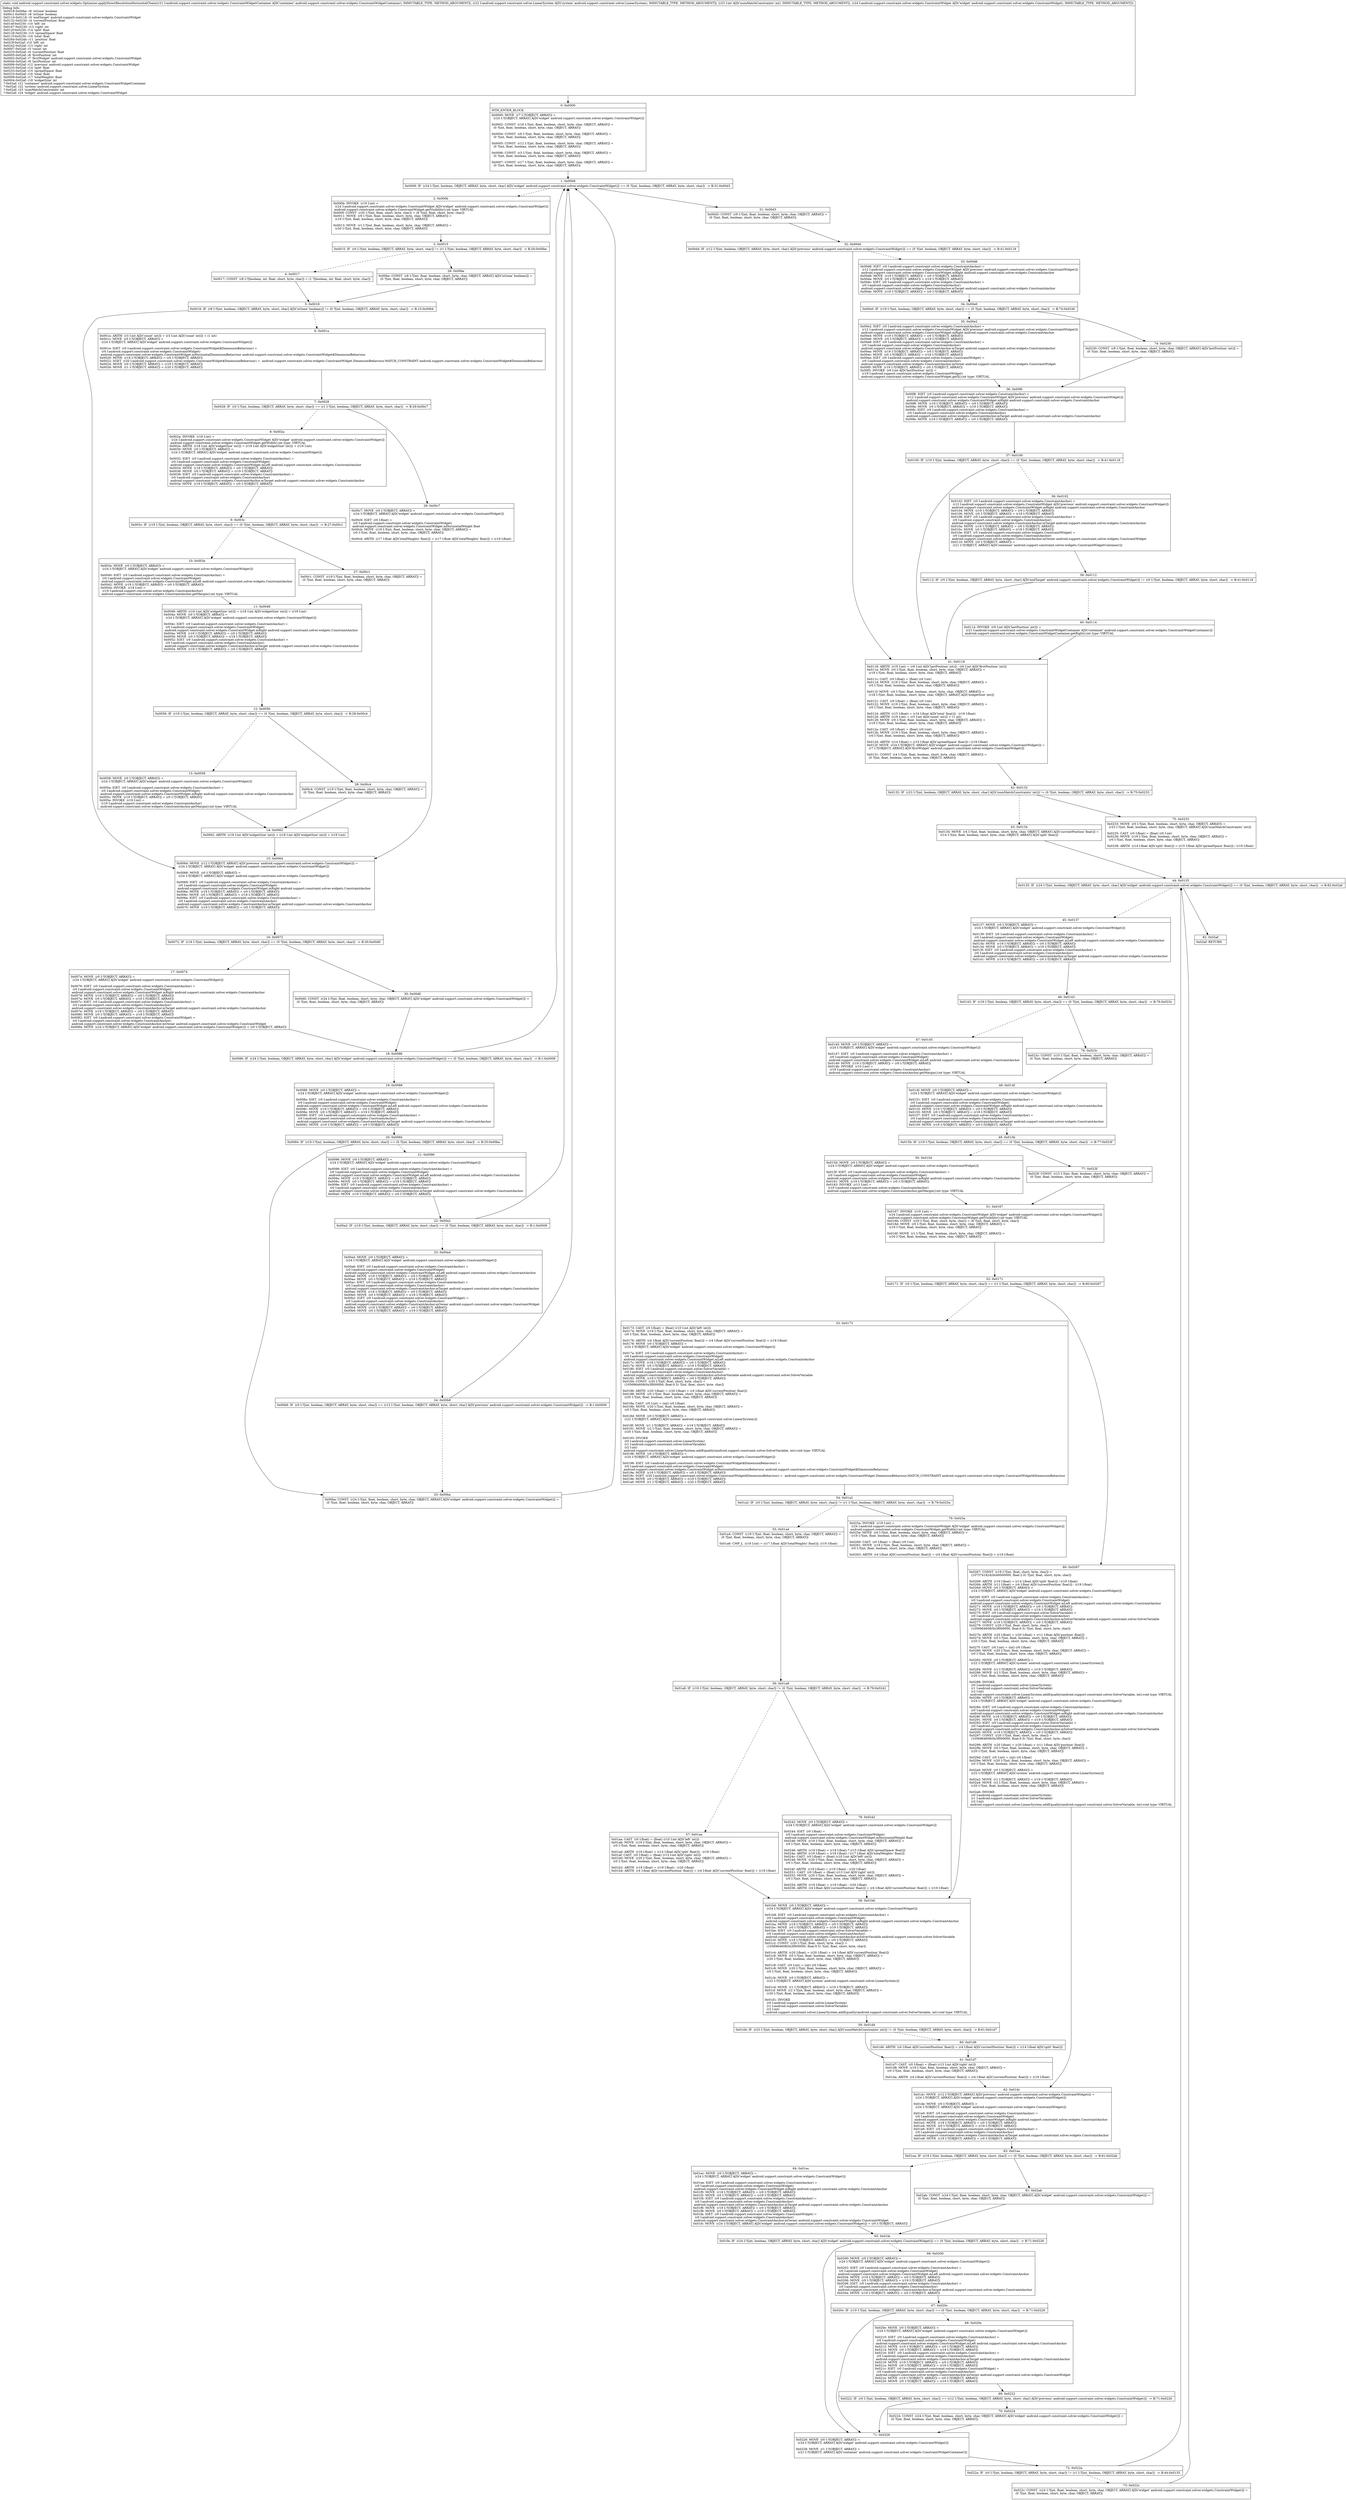 digraph "CFG forandroid.support.constraint.solver.widgets.Optimizer.applyDirectResolutionHorizontalChain(Landroid\/support\/constraint\/solver\/widgets\/ConstraintWidgetContainer;Landroid\/support\/constraint\/solver\/LinearSystem;ILandroid\/support\/constraint\/solver\/widgets\/ConstraintWidget;)V" {
Node_0 [shape=record,label="{0\:\ 0x0000|MTH_ENTER_BLOCK\l|0x0000: MOVE  (r7 I:?[OBJECT, ARRAY]) = \l  (r24 I:?[OBJECT, ARRAY] A[D('widget' android.support.constraint.solver.widgets.ConstraintWidget)])\l \l0x0002: CONST  (r18 I:?[int, float, boolean, short, byte, char, OBJECT, ARRAY]) = \l  (0 ?[int, float, boolean, short, byte, char, OBJECT, ARRAY])\l \l0x0004: CONST  (r6 I:?[int, float, boolean, short, byte, char, OBJECT, ARRAY]) = \l  (0 ?[int, float, boolean, short, byte, char, OBJECT, ARRAY])\l \l0x0005: CONST  (r12 I:?[int, float, boolean, short, byte, char, OBJECT, ARRAY]) = \l  (0 ?[int, float, boolean, short, byte, char, OBJECT, ARRAY])\l \l0x0006: CONST  (r3 I:?[int, float, boolean, short, byte, char, OBJECT, ARRAY]) = \l  (0 ?[int, float, boolean, short, byte, char, OBJECT, ARRAY])\l \l0x0007: CONST  (r17 I:?[int, float, boolean, short, byte, char, OBJECT, ARRAY]) = \l  (0 ?[int, float, boolean, short, byte, char, OBJECT, ARRAY])\l \l}"];
Node_1 [shape=record,label="{1\:\ 0x0009|0x0009: IF  (r24 I:?[int, boolean, OBJECT, ARRAY, byte, short, char] A[D('widget' android.support.constraint.solver.widgets.ConstraintWidget)]) == (0 ?[int, boolean, OBJECT, ARRAY, byte, short, char])  \-\> B:31:0x00d3 \l}"];
Node_2 [shape=record,label="{2\:\ 0x000b|0x000b: INVOKE  (r19 I:int) = \l  (r24 I:android.support.constraint.solver.widgets.ConstraintWidget A[D('widget' android.support.constraint.solver.widgets.ConstraintWidget)])\l android.support.constraint.solver.widgets.ConstraintWidget.getVisibility():int type: VIRTUAL \l0x000f: CONST  (r20 I:?[int, float, short, byte, char]) = (8 ?[int, float, short, byte, char]) \l0x0011: MOVE  (r0 I:?[int, float, boolean, short, byte, char, OBJECT, ARRAY]) = \l  (r19 I:?[int, float, boolean, short, byte, char, OBJECT, ARRAY])\l \l0x0013: MOVE  (r1 I:?[int, float, boolean, short, byte, char, OBJECT, ARRAY]) = \l  (r20 I:?[int, float, boolean, short, byte, char, OBJECT, ARRAY])\l \l}"];
Node_3 [shape=record,label="{3\:\ 0x0015|0x0015: IF  (r0 I:?[int, boolean, OBJECT, ARRAY, byte, short, char]) != (r1 I:?[int, boolean, OBJECT, ARRAY, byte, short, char])  \-\> B:26:0x00be \l}"];
Node_4 [shape=record,label="{4\:\ 0x0017|0x0017: CONST  (r8 I:?[boolean, int, float, short, byte, char]) = (1 ?[boolean, int, float, short, byte, char]) \l}"];
Node_5 [shape=record,label="{5\:\ 0x0018|0x0018: IF  (r8 I:?[int, boolean, OBJECT, ARRAY, byte, short, char] A[D('isGone' boolean)]) != (0 ?[int, boolean, OBJECT, ARRAY, byte, short, char])  \-\> B:15:0x0064 \l}"];
Node_6 [shape=record,label="{6\:\ 0x001a|0x001a: ARITH  (r3 I:int A[D('count' int)]) = (r3 I:int A[D('count' int)]) + (1 int) \l0x001c: MOVE  (r0 I:?[OBJECT, ARRAY]) = \l  (r24 I:?[OBJECT, ARRAY] A[D('widget' android.support.constraint.solver.widgets.ConstraintWidget)])\l \l0x001e: IGET  (r0 I:android.support.constraint.solver.widgets.ConstraintWidget$DimensionBehaviour) = \l  (r0 I:android.support.constraint.solver.widgets.ConstraintWidget)\l android.support.constraint.solver.widgets.ConstraintWidget.mHorizontalDimensionBehaviour android.support.constraint.solver.widgets.ConstraintWidget$DimensionBehaviour \l0x0020: MOVE  (r19 I:?[OBJECT, ARRAY]) = (r0 I:?[OBJECT, ARRAY]) \l0x0022: SGET  (r20 I:android.support.constraint.solver.widgets.ConstraintWidget$DimensionBehaviour) =  android.support.constraint.solver.widgets.ConstraintWidget.DimensionBehaviour.MATCH_CONSTRAINT android.support.constraint.solver.widgets.ConstraintWidget$DimensionBehaviour \l0x0024: MOVE  (r0 I:?[OBJECT, ARRAY]) = (r19 I:?[OBJECT, ARRAY]) \l0x0026: MOVE  (r1 I:?[OBJECT, ARRAY]) = (r20 I:?[OBJECT, ARRAY]) \l}"];
Node_7 [shape=record,label="{7\:\ 0x0028|0x0028: IF  (r0 I:?[int, boolean, OBJECT, ARRAY, byte, short, char]) == (r1 I:?[int, boolean, OBJECT, ARRAY, byte, short, char])  \-\> B:29:0x00c7 \l}"];
Node_8 [shape=record,label="{8\:\ 0x002a|0x002a: INVOKE  (r19 I:int) = \l  (r24 I:android.support.constraint.solver.widgets.ConstraintWidget A[D('widget' android.support.constraint.solver.widgets.ConstraintWidget)])\l android.support.constraint.solver.widgets.ConstraintWidget.getWidth():int type: VIRTUAL \l0x002e: ARITH  (r18 I:int A[D('widgetSize' int)]) = (r18 I:int A[D('widgetSize' int)]) + (r19 I:int) \l0x0030: MOVE  (r0 I:?[OBJECT, ARRAY]) = \l  (r24 I:?[OBJECT, ARRAY] A[D('widget' android.support.constraint.solver.widgets.ConstraintWidget)])\l \l0x0032: IGET  (r0 I:android.support.constraint.solver.widgets.ConstraintAnchor) = \l  (r0 I:android.support.constraint.solver.widgets.ConstraintWidget)\l android.support.constraint.solver.widgets.ConstraintWidget.mLeft android.support.constraint.solver.widgets.ConstraintAnchor \l0x0034: MOVE  (r19 I:?[OBJECT, ARRAY]) = (r0 I:?[OBJECT, ARRAY]) \l0x0036: MOVE  (r0 I:?[OBJECT, ARRAY]) = (r19 I:?[OBJECT, ARRAY]) \l0x0038: IGET  (r0 I:android.support.constraint.solver.widgets.ConstraintAnchor) = \l  (r0 I:android.support.constraint.solver.widgets.ConstraintAnchor)\l android.support.constraint.solver.widgets.ConstraintAnchor.mTarget android.support.constraint.solver.widgets.ConstraintAnchor \l0x003a: MOVE  (r19 I:?[OBJECT, ARRAY]) = (r0 I:?[OBJECT, ARRAY]) \l}"];
Node_9 [shape=record,label="{9\:\ 0x003c|0x003c: IF  (r19 I:?[int, boolean, OBJECT, ARRAY, byte, short, char]) == (0 ?[int, boolean, OBJECT, ARRAY, byte, short, char])  \-\> B:27:0x00c1 \l}"];
Node_10 [shape=record,label="{10\:\ 0x003e|0x003e: MOVE  (r0 I:?[OBJECT, ARRAY]) = \l  (r24 I:?[OBJECT, ARRAY] A[D('widget' android.support.constraint.solver.widgets.ConstraintWidget)])\l \l0x0040: IGET  (r0 I:android.support.constraint.solver.widgets.ConstraintAnchor) = \l  (r0 I:android.support.constraint.solver.widgets.ConstraintWidget)\l android.support.constraint.solver.widgets.ConstraintWidget.mLeft android.support.constraint.solver.widgets.ConstraintAnchor \l0x0042: MOVE  (r19 I:?[OBJECT, ARRAY]) = (r0 I:?[OBJECT, ARRAY]) \l0x0044: INVOKE  (r19 I:int) = \l  (r19 I:android.support.constraint.solver.widgets.ConstraintAnchor)\l android.support.constraint.solver.widgets.ConstraintAnchor.getMargin():int type: VIRTUAL \l}"];
Node_11 [shape=record,label="{11\:\ 0x0048|0x0048: ARITH  (r18 I:int A[D('widgetSize' int)]) = (r18 I:int A[D('widgetSize' int)]) + (r19 I:int) \l0x004a: MOVE  (r0 I:?[OBJECT, ARRAY]) = \l  (r24 I:?[OBJECT, ARRAY] A[D('widget' android.support.constraint.solver.widgets.ConstraintWidget)])\l \l0x004c: IGET  (r0 I:android.support.constraint.solver.widgets.ConstraintAnchor) = \l  (r0 I:android.support.constraint.solver.widgets.ConstraintWidget)\l android.support.constraint.solver.widgets.ConstraintWidget.mRight android.support.constraint.solver.widgets.ConstraintAnchor \l0x004e: MOVE  (r19 I:?[OBJECT, ARRAY]) = (r0 I:?[OBJECT, ARRAY]) \l0x0050: MOVE  (r0 I:?[OBJECT, ARRAY]) = (r19 I:?[OBJECT, ARRAY]) \l0x0052: IGET  (r0 I:android.support.constraint.solver.widgets.ConstraintAnchor) = \l  (r0 I:android.support.constraint.solver.widgets.ConstraintAnchor)\l android.support.constraint.solver.widgets.ConstraintAnchor.mTarget android.support.constraint.solver.widgets.ConstraintAnchor \l0x0054: MOVE  (r19 I:?[OBJECT, ARRAY]) = (r0 I:?[OBJECT, ARRAY]) \l}"];
Node_12 [shape=record,label="{12\:\ 0x0056|0x0056: IF  (r19 I:?[int, boolean, OBJECT, ARRAY, byte, short, char]) == (0 ?[int, boolean, OBJECT, ARRAY, byte, short, char])  \-\> B:28:0x00c4 \l}"];
Node_13 [shape=record,label="{13\:\ 0x0058|0x0058: MOVE  (r0 I:?[OBJECT, ARRAY]) = \l  (r24 I:?[OBJECT, ARRAY] A[D('widget' android.support.constraint.solver.widgets.ConstraintWidget)])\l \l0x005a: IGET  (r0 I:android.support.constraint.solver.widgets.ConstraintAnchor) = \l  (r0 I:android.support.constraint.solver.widgets.ConstraintWidget)\l android.support.constraint.solver.widgets.ConstraintWidget.mRight android.support.constraint.solver.widgets.ConstraintAnchor \l0x005c: MOVE  (r19 I:?[OBJECT, ARRAY]) = (r0 I:?[OBJECT, ARRAY]) \l0x005e: INVOKE  (r19 I:int) = \l  (r19 I:android.support.constraint.solver.widgets.ConstraintAnchor)\l android.support.constraint.solver.widgets.ConstraintAnchor.getMargin():int type: VIRTUAL \l}"];
Node_14 [shape=record,label="{14\:\ 0x0062|0x0062: ARITH  (r18 I:int A[D('widgetSize' int)]) = (r18 I:int A[D('widgetSize' int)]) + (r19 I:int) \l}"];
Node_15 [shape=record,label="{15\:\ 0x0064|0x0064: MOVE  (r12 I:?[OBJECT, ARRAY] A[D('previous' android.support.constraint.solver.widgets.ConstraintWidget)]) = \l  (r24 I:?[OBJECT, ARRAY] A[D('widget' android.support.constraint.solver.widgets.ConstraintWidget)])\l \l0x0066: MOVE  (r0 I:?[OBJECT, ARRAY]) = \l  (r24 I:?[OBJECT, ARRAY] A[D('widget' android.support.constraint.solver.widgets.ConstraintWidget)])\l \l0x0068: IGET  (r0 I:android.support.constraint.solver.widgets.ConstraintAnchor) = \l  (r0 I:android.support.constraint.solver.widgets.ConstraintWidget)\l android.support.constraint.solver.widgets.ConstraintWidget.mRight android.support.constraint.solver.widgets.ConstraintAnchor \l0x006a: MOVE  (r19 I:?[OBJECT, ARRAY]) = (r0 I:?[OBJECT, ARRAY]) \l0x006c: MOVE  (r0 I:?[OBJECT, ARRAY]) = (r19 I:?[OBJECT, ARRAY]) \l0x006e: IGET  (r0 I:android.support.constraint.solver.widgets.ConstraintAnchor) = \l  (r0 I:android.support.constraint.solver.widgets.ConstraintAnchor)\l android.support.constraint.solver.widgets.ConstraintAnchor.mTarget android.support.constraint.solver.widgets.ConstraintAnchor \l0x0070: MOVE  (r19 I:?[OBJECT, ARRAY]) = (r0 I:?[OBJECT, ARRAY]) \l}"];
Node_16 [shape=record,label="{16\:\ 0x0072|0x0072: IF  (r19 I:?[int, boolean, OBJECT, ARRAY, byte, short, char]) == (0 ?[int, boolean, OBJECT, ARRAY, byte, short, char])  \-\> B:30:0x00d0 \l}"];
Node_17 [shape=record,label="{17\:\ 0x0074|0x0074: MOVE  (r0 I:?[OBJECT, ARRAY]) = \l  (r24 I:?[OBJECT, ARRAY] A[D('widget' android.support.constraint.solver.widgets.ConstraintWidget)])\l \l0x0076: IGET  (r0 I:android.support.constraint.solver.widgets.ConstraintAnchor) = \l  (r0 I:android.support.constraint.solver.widgets.ConstraintWidget)\l android.support.constraint.solver.widgets.ConstraintWidget.mRight android.support.constraint.solver.widgets.ConstraintAnchor \l0x0078: MOVE  (r19 I:?[OBJECT, ARRAY]) = (r0 I:?[OBJECT, ARRAY]) \l0x007a: MOVE  (r0 I:?[OBJECT, ARRAY]) = (r19 I:?[OBJECT, ARRAY]) \l0x007c: IGET  (r0 I:android.support.constraint.solver.widgets.ConstraintAnchor) = \l  (r0 I:android.support.constraint.solver.widgets.ConstraintAnchor)\l android.support.constraint.solver.widgets.ConstraintAnchor.mTarget android.support.constraint.solver.widgets.ConstraintAnchor \l0x007e: MOVE  (r19 I:?[OBJECT, ARRAY]) = (r0 I:?[OBJECT, ARRAY]) \l0x0080: MOVE  (r0 I:?[OBJECT, ARRAY]) = (r19 I:?[OBJECT, ARRAY]) \l0x0082: IGET  (r0 I:android.support.constraint.solver.widgets.ConstraintWidget) = \l  (r0 I:android.support.constraint.solver.widgets.ConstraintAnchor)\l android.support.constraint.solver.widgets.ConstraintAnchor.mOwner android.support.constraint.solver.widgets.ConstraintWidget \l0x0084: MOVE  (r24 I:?[OBJECT, ARRAY] A[D('widget' android.support.constraint.solver.widgets.ConstraintWidget)]) = (r0 I:?[OBJECT, ARRAY]) \l}"];
Node_18 [shape=record,label="{18\:\ 0x0086|0x0086: IF  (r24 I:?[int, boolean, OBJECT, ARRAY, byte, short, char] A[D('widget' android.support.constraint.solver.widgets.ConstraintWidget)]) == (0 ?[int, boolean, OBJECT, ARRAY, byte, short, char])  \-\> B:1:0x0009 \l}"];
Node_19 [shape=record,label="{19\:\ 0x0088|0x0088: MOVE  (r0 I:?[OBJECT, ARRAY]) = \l  (r24 I:?[OBJECT, ARRAY] A[D('widget' android.support.constraint.solver.widgets.ConstraintWidget)])\l \l0x008a: IGET  (r0 I:android.support.constraint.solver.widgets.ConstraintAnchor) = \l  (r0 I:android.support.constraint.solver.widgets.ConstraintWidget)\l android.support.constraint.solver.widgets.ConstraintWidget.mLeft android.support.constraint.solver.widgets.ConstraintAnchor \l0x008c: MOVE  (r19 I:?[OBJECT, ARRAY]) = (r0 I:?[OBJECT, ARRAY]) \l0x008e: MOVE  (r0 I:?[OBJECT, ARRAY]) = (r19 I:?[OBJECT, ARRAY]) \l0x0090: IGET  (r0 I:android.support.constraint.solver.widgets.ConstraintAnchor) = \l  (r0 I:android.support.constraint.solver.widgets.ConstraintAnchor)\l android.support.constraint.solver.widgets.ConstraintAnchor.mTarget android.support.constraint.solver.widgets.ConstraintAnchor \l0x0092: MOVE  (r19 I:?[OBJECT, ARRAY]) = (r0 I:?[OBJECT, ARRAY]) \l}"];
Node_20 [shape=record,label="{20\:\ 0x0094|0x0094: IF  (r19 I:?[int, boolean, OBJECT, ARRAY, byte, short, char]) == (0 ?[int, boolean, OBJECT, ARRAY, byte, short, char])  \-\> B:25:0x00ba \l}"];
Node_21 [shape=record,label="{21\:\ 0x0096|0x0096: MOVE  (r0 I:?[OBJECT, ARRAY]) = \l  (r24 I:?[OBJECT, ARRAY] A[D('widget' android.support.constraint.solver.widgets.ConstraintWidget)])\l \l0x0098: IGET  (r0 I:android.support.constraint.solver.widgets.ConstraintAnchor) = \l  (r0 I:android.support.constraint.solver.widgets.ConstraintWidget)\l android.support.constraint.solver.widgets.ConstraintWidget.mLeft android.support.constraint.solver.widgets.ConstraintAnchor \l0x009a: MOVE  (r19 I:?[OBJECT, ARRAY]) = (r0 I:?[OBJECT, ARRAY]) \l0x009c: MOVE  (r0 I:?[OBJECT, ARRAY]) = (r19 I:?[OBJECT, ARRAY]) \l0x009e: IGET  (r0 I:android.support.constraint.solver.widgets.ConstraintAnchor) = \l  (r0 I:android.support.constraint.solver.widgets.ConstraintAnchor)\l android.support.constraint.solver.widgets.ConstraintAnchor.mTarget android.support.constraint.solver.widgets.ConstraintAnchor \l0x00a0: MOVE  (r19 I:?[OBJECT, ARRAY]) = (r0 I:?[OBJECT, ARRAY]) \l}"];
Node_22 [shape=record,label="{22\:\ 0x00a2|0x00a2: IF  (r19 I:?[int, boolean, OBJECT, ARRAY, byte, short, char]) == (0 ?[int, boolean, OBJECT, ARRAY, byte, short, char])  \-\> B:1:0x0009 \l}"];
Node_23 [shape=record,label="{23\:\ 0x00a4|0x00a4: MOVE  (r0 I:?[OBJECT, ARRAY]) = \l  (r24 I:?[OBJECT, ARRAY] A[D('widget' android.support.constraint.solver.widgets.ConstraintWidget)])\l \l0x00a6: IGET  (r0 I:android.support.constraint.solver.widgets.ConstraintAnchor) = \l  (r0 I:android.support.constraint.solver.widgets.ConstraintWidget)\l android.support.constraint.solver.widgets.ConstraintWidget.mLeft android.support.constraint.solver.widgets.ConstraintAnchor \l0x00a8: MOVE  (r19 I:?[OBJECT, ARRAY]) = (r0 I:?[OBJECT, ARRAY]) \l0x00aa: MOVE  (r0 I:?[OBJECT, ARRAY]) = (r19 I:?[OBJECT, ARRAY]) \l0x00ac: IGET  (r0 I:android.support.constraint.solver.widgets.ConstraintAnchor) = \l  (r0 I:android.support.constraint.solver.widgets.ConstraintAnchor)\l android.support.constraint.solver.widgets.ConstraintAnchor.mTarget android.support.constraint.solver.widgets.ConstraintAnchor \l0x00ae: MOVE  (r19 I:?[OBJECT, ARRAY]) = (r0 I:?[OBJECT, ARRAY]) \l0x00b0: MOVE  (r0 I:?[OBJECT, ARRAY]) = (r19 I:?[OBJECT, ARRAY]) \l0x00b2: IGET  (r0 I:android.support.constraint.solver.widgets.ConstraintWidget) = \l  (r0 I:android.support.constraint.solver.widgets.ConstraintAnchor)\l android.support.constraint.solver.widgets.ConstraintAnchor.mOwner android.support.constraint.solver.widgets.ConstraintWidget \l0x00b4: MOVE  (r19 I:?[OBJECT, ARRAY]) = (r0 I:?[OBJECT, ARRAY]) \l0x00b6: MOVE  (r0 I:?[OBJECT, ARRAY]) = (r19 I:?[OBJECT, ARRAY]) \l}"];
Node_24 [shape=record,label="{24\:\ 0x00b8|0x00b8: IF  (r0 I:?[int, boolean, OBJECT, ARRAY, byte, short, char]) == (r12 I:?[int, boolean, OBJECT, ARRAY, byte, short, char] A[D('previous' android.support.constraint.solver.widgets.ConstraintWidget)])  \-\> B:1:0x0009 \l}"];
Node_25 [shape=record,label="{25\:\ 0x00ba|0x00ba: CONST  (r24 I:?[int, float, boolean, short, byte, char, OBJECT, ARRAY] A[D('widget' android.support.constraint.solver.widgets.ConstraintWidget)]) = \l  (0 ?[int, float, boolean, short, byte, char, OBJECT, ARRAY])\l \l}"];
Node_26 [shape=record,label="{26\:\ 0x00be|0x00be: CONST  (r8 I:?[int, float, boolean, short, byte, char, OBJECT, ARRAY] A[D('isGone' boolean)]) = \l  (0 ?[int, float, boolean, short, byte, char, OBJECT, ARRAY])\l \l}"];
Node_27 [shape=record,label="{27\:\ 0x00c1|0x00c1: CONST  (r19 I:?[int, float, boolean, short, byte, char, OBJECT, ARRAY]) = \l  (0 ?[int, float, boolean, short, byte, char, OBJECT, ARRAY])\l \l}"];
Node_28 [shape=record,label="{28\:\ 0x00c4|0x00c4: CONST  (r19 I:?[int, float, boolean, short, byte, char, OBJECT, ARRAY]) = \l  (0 ?[int, float, boolean, short, byte, char, OBJECT, ARRAY])\l \l}"];
Node_29 [shape=record,label="{29\:\ 0x00c7|0x00c7: MOVE  (r0 I:?[OBJECT, ARRAY]) = \l  (r24 I:?[OBJECT, ARRAY] A[D('widget' android.support.constraint.solver.widgets.ConstraintWidget)])\l \l0x00c9: IGET  (r0 I:float) = \l  (r0 I:android.support.constraint.solver.widgets.ConstraintWidget)\l android.support.constraint.solver.widgets.ConstraintWidget.mHorizontalWeight float \l0x00cb: MOVE  (r19 I:?[int, float, boolean, short, byte, char, OBJECT, ARRAY]) = \l  (r0 I:?[int, float, boolean, short, byte, char, OBJECT, ARRAY])\l \l0x00cd: ARITH  (r17 I:float A[D('totalWeights' float)]) = (r17 I:float A[D('totalWeights' float)]) + (r19 I:float) \l}"];
Node_30 [shape=record,label="{30\:\ 0x00d0|0x00d0: CONST  (r24 I:?[int, float, boolean, short, byte, char, OBJECT, ARRAY] A[D('widget' android.support.constraint.solver.widgets.ConstraintWidget)]) = \l  (0 ?[int, float, boolean, short, byte, char, OBJECT, ARRAY])\l \l}"];
Node_31 [shape=record,label="{31\:\ 0x00d3|0x00d3: CONST  (r9 I:?[int, float, boolean, short, byte, char, OBJECT, ARRAY]) = \l  (0 ?[int, float, boolean, short, byte, char, OBJECT, ARRAY])\l \l}"];
Node_32 [shape=record,label="{32\:\ 0x00d4|0x00d4: IF  (r12 I:?[int, boolean, OBJECT, ARRAY, byte, short, char] A[D('previous' android.support.constraint.solver.widgets.ConstraintWidget)]) == (0 ?[int, boolean, OBJECT, ARRAY, byte, short, char])  \-\> B:41:0x0118 \l}"];
Node_33 [shape=record,label="{33\:\ 0x00d6|0x00d6: IGET  (r0 I:android.support.constraint.solver.widgets.ConstraintAnchor) = \l  (r12 I:android.support.constraint.solver.widgets.ConstraintWidget A[D('previous' android.support.constraint.solver.widgets.ConstraintWidget)])\l android.support.constraint.solver.widgets.ConstraintWidget.mRight android.support.constraint.solver.widgets.ConstraintAnchor \l0x00d8: MOVE  (r19 I:?[OBJECT, ARRAY]) = (r0 I:?[OBJECT, ARRAY]) \l0x00da: MOVE  (r0 I:?[OBJECT, ARRAY]) = (r19 I:?[OBJECT, ARRAY]) \l0x00dc: IGET  (r0 I:android.support.constraint.solver.widgets.ConstraintAnchor) = \l  (r0 I:android.support.constraint.solver.widgets.ConstraintAnchor)\l android.support.constraint.solver.widgets.ConstraintAnchor.mTarget android.support.constraint.solver.widgets.ConstraintAnchor \l0x00de: MOVE  (r19 I:?[OBJECT, ARRAY]) = (r0 I:?[OBJECT, ARRAY]) \l}"];
Node_34 [shape=record,label="{34\:\ 0x00e0|0x00e0: IF  (r19 I:?[int, boolean, OBJECT, ARRAY, byte, short, char]) == (0 ?[int, boolean, OBJECT, ARRAY, byte, short, char])  \-\> B:74:0x0230 \l}"];
Node_35 [shape=record,label="{35\:\ 0x00e2|0x00e2: IGET  (r0 I:android.support.constraint.solver.widgets.ConstraintAnchor) = \l  (r12 I:android.support.constraint.solver.widgets.ConstraintWidget A[D('previous' android.support.constraint.solver.widgets.ConstraintWidget)])\l android.support.constraint.solver.widgets.ConstraintWidget.mRight android.support.constraint.solver.widgets.ConstraintAnchor \l0x00e4: MOVE  (r19 I:?[OBJECT, ARRAY]) = (r0 I:?[OBJECT, ARRAY]) \l0x00e6: MOVE  (r0 I:?[OBJECT, ARRAY]) = (r19 I:?[OBJECT, ARRAY]) \l0x00e8: IGET  (r0 I:android.support.constraint.solver.widgets.ConstraintAnchor) = \l  (r0 I:android.support.constraint.solver.widgets.ConstraintAnchor)\l android.support.constraint.solver.widgets.ConstraintAnchor.mTarget android.support.constraint.solver.widgets.ConstraintAnchor \l0x00ea: MOVE  (r19 I:?[OBJECT, ARRAY]) = (r0 I:?[OBJECT, ARRAY]) \l0x00ec: MOVE  (r0 I:?[OBJECT, ARRAY]) = (r19 I:?[OBJECT, ARRAY]) \l0x00ee: IGET  (r0 I:android.support.constraint.solver.widgets.ConstraintWidget) = \l  (r0 I:android.support.constraint.solver.widgets.ConstraintAnchor)\l android.support.constraint.solver.widgets.ConstraintAnchor.mOwner android.support.constraint.solver.widgets.ConstraintWidget \l0x00f0: MOVE  (r19 I:?[OBJECT, ARRAY]) = (r0 I:?[OBJECT, ARRAY]) \l0x00f2: INVOKE  (r9 I:int A[D('lastPosition' int)]) = \l  (r19 I:android.support.constraint.solver.widgets.ConstraintWidget)\l android.support.constraint.solver.widgets.ConstraintWidget.getX():int type: VIRTUAL \l}"];
Node_36 [shape=record,label="{36\:\ 0x00f6|0x00f6: IGET  (r0 I:android.support.constraint.solver.widgets.ConstraintAnchor) = \l  (r12 I:android.support.constraint.solver.widgets.ConstraintWidget A[D('previous' android.support.constraint.solver.widgets.ConstraintWidget)])\l android.support.constraint.solver.widgets.ConstraintWidget.mRight android.support.constraint.solver.widgets.ConstraintAnchor \l0x00f8: MOVE  (r19 I:?[OBJECT, ARRAY]) = (r0 I:?[OBJECT, ARRAY]) \l0x00fa: MOVE  (r0 I:?[OBJECT, ARRAY]) = (r19 I:?[OBJECT, ARRAY]) \l0x00fc: IGET  (r0 I:android.support.constraint.solver.widgets.ConstraintAnchor) = \l  (r0 I:android.support.constraint.solver.widgets.ConstraintAnchor)\l android.support.constraint.solver.widgets.ConstraintAnchor.mTarget android.support.constraint.solver.widgets.ConstraintAnchor \l0x00fe: MOVE  (r19 I:?[OBJECT, ARRAY]) = (r0 I:?[OBJECT, ARRAY]) \l}"];
Node_37 [shape=record,label="{37\:\ 0x0100|0x0100: IF  (r19 I:?[int, boolean, OBJECT, ARRAY, byte, short, char]) == (0 ?[int, boolean, OBJECT, ARRAY, byte, short, char])  \-\> B:41:0x0118 \l}"];
Node_38 [shape=record,label="{38\:\ 0x0102|0x0102: IGET  (r0 I:android.support.constraint.solver.widgets.ConstraintAnchor) = \l  (r12 I:android.support.constraint.solver.widgets.ConstraintWidget A[D('previous' android.support.constraint.solver.widgets.ConstraintWidget)])\l android.support.constraint.solver.widgets.ConstraintWidget.mRight android.support.constraint.solver.widgets.ConstraintAnchor \l0x0104: MOVE  (r19 I:?[OBJECT, ARRAY]) = (r0 I:?[OBJECT, ARRAY]) \l0x0106: MOVE  (r0 I:?[OBJECT, ARRAY]) = (r19 I:?[OBJECT, ARRAY]) \l0x0108: IGET  (r0 I:android.support.constraint.solver.widgets.ConstraintAnchor) = \l  (r0 I:android.support.constraint.solver.widgets.ConstraintAnchor)\l android.support.constraint.solver.widgets.ConstraintAnchor.mTarget android.support.constraint.solver.widgets.ConstraintAnchor \l0x010a: MOVE  (r19 I:?[OBJECT, ARRAY]) = (r0 I:?[OBJECT, ARRAY]) \l0x010c: MOVE  (r0 I:?[OBJECT, ARRAY]) = (r19 I:?[OBJECT, ARRAY]) \l0x010e: IGET  (r5 I:android.support.constraint.solver.widgets.ConstraintWidget) = \l  (r0 I:android.support.constraint.solver.widgets.ConstraintAnchor)\l android.support.constraint.solver.widgets.ConstraintAnchor.mOwner android.support.constraint.solver.widgets.ConstraintWidget \l0x0110: MOVE  (r0 I:?[OBJECT, ARRAY]) = \l  (r21 I:?[OBJECT, ARRAY] A[D('container' android.support.constraint.solver.widgets.ConstraintWidgetContainer)])\l \l}"];
Node_39 [shape=record,label="{39\:\ 0x0112|0x0112: IF  (r5 I:?[int, boolean, OBJECT, ARRAY, byte, short, char] A[D('endTarget' android.support.constraint.solver.widgets.ConstraintWidget)]) != (r0 I:?[int, boolean, OBJECT, ARRAY, byte, short, char])  \-\> B:41:0x0118 \l}"];
Node_40 [shape=record,label="{40\:\ 0x0114|0x0114: INVOKE  (r9 I:int A[D('lastPosition' int)]) = \l  (r21 I:android.support.constraint.solver.widgets.ConstraintWidgetContainer A[D('container' android.support.constraint.solver.widgets.ConstraintWidgetContainer)])\l android.support.constraint.solver.widgets.ConstraintWidgetContainer.getRight():int type: VIRTUAL \l}"];
Node_41 [shape=record,label="{41\:\ 0x0118|0x0118: ARITH  (r19 I:int) = (r9 I:int A[D('lastPosition' int)]) \- (r6 I:int A[D('firstPosition' int)]) \l0x011a: MOVE  (r0 I:?[int, float, boolean, short, byte, char, OBJECT, ARRAY]) = \l  (r19 I:?[int, float, boolean, short, byte, char, OBJECT, ARRAY])\l \l0x011c: CAST  (r0 I:float) = (float) (r0 I:int) \l0x011d: MOVE  (r16 I:?[int, float, boolean, short, byte, char, OBJECT, ARRAY]) = \l  (r0 I:?[int, float, boolean, short, byte, char, OBJECT, ARRAY])\l \l0x011f: MOVE  (r0 I:?[int, float, boolean, short, byte, char, OBJECT, ARRAY]) = \l  (r18 I:?[int, float, boolean, short, byte, char, OBJECT, ARRAY] A[D('widgetSize' int)])\l \l0x0121: CAST  (r0 I:float) = (float) (r0 I:int) \l0x0122: MOVE  (r19 I:?[int, float, boolean, short, byte, char, OBJECT, ARRAY]) = \l  (r0 I:?[int, float, boolean, short, byte, char, OBJECT, ARRAY])\l \l0x0124: ARITH  (r15 I:float) = (r16 I:float A[D('total' float)]) \- (r19 I:float) \l0x0126: ARITH  (r19 I:int) = (r3 I:int A[D('count' int)]) + (1 int) \l0x0128: MOVE  (r0 I:?[int, float, boolean, short, byte, char, OBJECT, ARRAY]) = \l  (r19 I:?[int, float, boolean, short, byte, char, OBJECT, ARRAY])\l \l0x012a: CAST  (r0 I:float) = (float) (r0 I:int) \l0x012b: MOVE  (r19 I:?[int, float, boolean, short, byte, char, OBJECT, ARRAY]) = \l  (r0 I:?[int, float, boolean, short, byte, char, OBJECT, ARRAY])\l \l0x012d: ARITH  (r14 I:float) = (r15 I:float A[D('spreadSpace' float)]) \/ (r19 I:float) \l0x012f: MOVE  (r24 I:?[OBJECT, ARRAY] A[D('widget' android.support.constraint.solver.widgets.ConstraintWidget)]) = \l  (r7 I:?[OBJECT, ARRAY] A[D('firstWidget' android.support.constraint.solver.widgets.ConstraintWidget)])\l \l0x0131: CONST  (r4 I:?[int, float, boolean, short, byte, char, OBJECT, ARRAY]) = \l  (0 ?[int, float, boolean, short, byte, char, OBJECT, ARRAY])\l \l}"];
Node_42 [shape=record,label="{42\:\ 0x0132|0x0132: IF  (r23 I:?[int, boolean, OBJECT, ARRAY, byte, short, char] A[D('numMatchConstraints' int)]) != (0 ?[int, boolean, OBJECT, ARRAY, byte, short, char])  \-\> B:75:0x0233 \l}"];
Node_43 [shape=record,label="{43\:\ 0x0134|0x0134: MOVE  (r4 I:?[int, float, boolean, short, byte, char, OBJECT, ARRAY] A[D('currentPosition' float)]) = \l  (r14 I:?[int, float, boolean, short, byte, char, OBJECT, ARRAY] A[D('split' float)])\l \l}"];
Node_44 [shape=record,label="{44\:\ 0x0135|0x0135: IF  (r24 I:?[int, boolean, OBJECT, ARRAY, byte, short, char] A[D('widget' android.support.constraint.solver.widgets.ConstraintWidget)]) == (0 ?[int, boolean, OBJECT, ARRAY, byte, short, char])  \-\> B:82:0x02af \l}"];
Node_45 [shape=record,label="{45\:\ 0x0137|0x0137: MOVE  (r0 I:?[OBJECT, ARRAY]) = \l  (r24 I:?[OBJECT, ARRAY] A[D('widget' android.support.constraint.solver.widgets.ConstraintWidget)])\l \l0x0139: IGET  (r0 I:android.support.constraint.solver.widgets.ConstraintAnchor) = \l  (r0 I:android.support.constraint.solver.widgets.ConstraintWidget)\l android.support.constraint.solver.widgets.ConstraintWidget.mLeft android.support.constraint.solver.widgets.ConstraintAnchor \l0x013b: MOVE  (r19 I:?[OBJECT, ARRAY]) = (r0 I:?[OBJECT, ARRAY]) \l0x013d: MOVE  (r0 I:?[OBJECT, ARRAY]) = (r19 I:?[OBJECT, ARRAY]) \l0x013f: IGET  (r0 I:android.support.constraint.solver.widgets.ConstraintAnchor) = \l  (r0 I:android.support.constraint.solver.widgets.ConstraintAnchor)\l android.support.constraint.solver.widgets.ConstraintAnchor.mTarget android.support.constraint.solver.widgets.ConstraintAnchor \l0x0141: MOVE  (r19 I:?[OBJECT, ARRAY]) = (r0 I:?[OBJECT, ARRAY]) \l}"];
Node_46 [shape=record,label="{46\:\ 0x0143|0x0143: IF  (r19 I:?[int, boolean, OBJECT, ARRAY, byte, short, char]) == (0 ?[int, boolean, OBJECT, ARRAY, byte, short, char])  \-\> B:76:0x023c \l}"];
Node_47 [shape=record,label="{47\:\ 0x0145|0x0145: MOVE  (r0 I:?[OBJECT, ARRAY]) = \l  (r24 I:?[OBJECT, ARRAY] A[D('widget' android.support.constraint.solver.widgets.ConstraintWidget)])\l \l0x0147: IGET  (r0 I:android.support.constraint.solver.widgets.ConstraintAnchor) = \l  (r0 I:android.support.constraint.solver.widgets.ConstraintWidget)\l android.support.constraint.solver.widgets.ConstraintWidget.mLeft android.support.constraint.solver.widgets.ConstraintAnchor \l0x0149: MOVE  (r19 I:?[OBJECT, ARRAY]) = (r0 I:?[OBJECT, ARRAY]) \l0x014b: INVOKE  (r10 I:int) = \l  (r19 I:android.support.constraint.solver.widgets.ConstraintAnchor)\l android.support.constraint.solver.widgets.ConstraintAnchor.getMargin():int type: VIRTUAL \l}"];
Node_48 [shape=record,label="{48\:\ 0x014f|0x014f: MOVE  (r0 I:?[OBJECT, ARRAY]) = \l  (r24 I:?[OBJECT, ARRAY] A[D('widget' android.support.constraint.solver.widgets.ConstraintWidget)])\l \l0x0151: IGET  (r0 I:android.support.constraint.solver.widgets.ConstraintAnchor) = \l  (r0 I:android.support.constraint.solver.widgets.ConstraintWidget)\l android.support.constraint.solver.widgets.ConstraintWidget.mRight android.support.constraint.solver.widgets.ConstraintAnchor \l0x0153: MOVE  (r19 I:?[OBJECT, ARRAY]) = (r0 I:?[OBJECT, ARRAY]) \l0x0155: MOVE  (r0 I:?[OBJECT, ARRAY]) = (r19 I:?[OBJECT, ARRAY]) \l0x0157: IGET  (r0 I:android.support.constraint.solver.widgets.ConstraintAnchor) = \l  (r0 I:android.support.constraint.solver.widgets.ConstraintAnchor)\l android.support.constraint.solver.widgets.ConstraintAnchor.mTarget android.support.constraint.solver.widgets.ConstraintAnchor \l0x0159: MOVE  (r19 I:?[OBJECT, ARRAY]) = (r0 I:?[OBJECT, ARRAY]) \l}"];
Node_49 [shape=record,label="{49\:\ 0x015b|0x015b: IF  (r19 I:?[int, boolean, OBJECT, ARRAY, byte, short, char]) == (0 ?[int, boolean, OBJECT, ARRAY, byte, short, char])  \-\> B:77:0x023f \l}"];
Node_50 [shape=record,label="{50\:\ 0x015d|0x015d: MOVE  (r0 I:?[OBJECT, ARRAY]) = \l  (r24 I:?[OBJECT, ARRAY] A[D('widget' android.support.constraint.solver.widgets.ConstraintWidget)])\l \l0x015f: IGET  (r0 I:android.support.constraint.solver.widgets.ConstraintAnchor) = \l  (r0 I:android.support.constraint.solver.widgets.ConstraintWidget)\l android.support.constraint.solver.widgets.ConstraintWidget.mRight android.support.constraint.solver.widgets.ConstraintAnchor \l0x0161: MOVE  (r19 I:?[OBJECT, ARRAY]) = (r0 I:?[OBJECT, ARRAY]) \l0x0163: INVOKE  (r13 I:int) = \l  (r19 I:android.support.constraint.solver.widgets.ConstraintAnchor)\l android.support.constraint.solver.widgets.ConstraintAnchor.getMargin():int type: VIRTUAL \l}"];
Node_51 [shape=record,label="{51\:\ 0x0167|0x0167: INVOKE  (r19 I:int) = \l  (r24 I:android.support.constraint.solver.widgets.ConstraintWidget A[D('widget' android.support.constraint.solver.widgets.ConstraintWidget)])\l android.support.constraint.solver.widgets.ConstraintWidget.getVisibility():int type: VIRTUAL \l0x016b: CONST  (r20 I:?[int, float, short, byte, char]) = (8 ?[int, float, short, byte, char]) \l0x016d: MOVE  (r0 I:?[int, float, boolean, short, byte, char, OBJECT, ARRAY]) = \l  (r19 I:?[int, float, boolean, short, byte, char, OBJECT, ARRAY])\l \l0x016f: MOVE  (r1 I:?[int, float, boolean, short, byte, char, OBJECT, ARRAY]) = \l  (r20 I:?[int, float, boolean, short, byte, char, OBJECT, ARRAY])\l \l}"];
Node_52 [shape=record,label="{52\:\ 0x0171|0x0171: IF  (r0 I:?[int, boolean, OBJECT, ARRAY, byte, short, char]) == (r1 I:?[int, boolean, OBJECT, ARRAY, byte, short, char])  \-\> B:80:0x0267 \l}"];
Node_53 [shape=record,label="{53\:\ 0x0173|0x0173: CAST  (r0 I:float) = (float) (r10 I:int A[D('left' int)]) \l0x0174: MOVE  (r19 I:?[int, float, boolean, short, byte, char, OBJECT, ARRAY]) = \l  (r0 I:?[int, float, boolean, short, byte, char, OBJECT, ARRAY])\l \l0x0176: ARITH  (r4 I:float A[D('currentPosition' float)]) = (r4 I:float A[D('currentPosition' float)]) + (r19 I:float) \l0x0178: MOVE  (r0 I:?[OBJECT, ARRAY]) = \l  (r24 I:?[OBJECT, ARRAY] A[D('widget' android.support.constraint.solver.widgets.ConstraintWidget)])\l \l0x017a: IGET  (r0 I:android.support.constraint.solver.widgets.ConstraintAnchor) = \l  (r0 I:android.support.constraint.solver.widgets.ConstraintWidget)\l android.support.constraint.solver.widgets.ConstraintWidget.mLeft android.support.constraint.solver.widgets.ConstraintAnchor \l0x017c: MOVE  (r19 I:?[OBJECT, ARRAY]) = (r0 I:?[OBJECT, ARRAY]) \l0x017e: MOVE  (r0 I:?[OBJECT, ARRAY]) = (r19 I:?[OBJECT, ARRAY]) \l0x0180: IGET  (r0 I:android.support.constraint.solver.SolverVariable) = \l  (r0 I:android.support.constraint.solver.widgets.ConstraintAnchor)\l android.support.constraint.solver.widgets.ConstraintAnchor.mSolverVariable android.support.constraint.solver.SolverVariable \l0x0182: MOVE  (r19 I:?[OBJECT, ARRAY]) = (r0 I:?[OBJECT, ARRAY]) \l0x0184: CONST  (r20 I:?[int, float, short, byte, char]) = \l  (1056964608(0x3f000000, float:0.5) ?[int, float, short, byte, char])\l \l0x0186: ARITH  (r20 I:float) = (r20 I:float) + (r4 I:float A[D('currentPosition' float)]) \l0x0188: MOVE  (r0 I:?[int, float, boolean, short, byte, char, OBJECT, ARRAY]) = \l  (r20 I:?[int, float, boolean, short, byte, char, OBJECT, ARRAY])\l \l0x018a: CAST  (r0 I:int) = (int) (r0 I:float) \l0x018b: MOVE  (r20 I:?[int, float, boolean, short, byte, char, OBJECT, ARRAY]) = \l  (r0 I:?[int, float, boolean, short, byte, char, OBJECT, ARRAY])\l \l0x018d: MOVE  (r0 I:?[OBJECT, ARRAY]) = \l  (r22 I:?[OBJECT, ARRAY] A[D('system' android.support.constraint.solver.LinearSystem)])\l \l0x018f: MOVE  (r1 I:?[OBJECT, ARRAY]) = (r19 I:?[OBJECT, ARRAY]) \l0x0191: MOVE  (r2 I:?[int, float, boolean, short, byte, char, OBJECT, ARRAY]) = \l  (r20 I:?[int, float, boolean, short, byte, char, OBJECT, ARRAY])\l \l0x0193: INVOKE  \l  (r0 I:android.support.constraint.solver.LinearSystem)\l  (r1 I:android.support.constraint.solver.SolverVariable)\l  (r2 I:int)\l android.support.constraint.solver.LinearSystem.addEquality(android.support.constraint.solver.SolverVariable, int):void type: VIRTUAL \l0x0196: MOVE  (r0 I:?[OBJECT, ARRAY]) = \l  (r24 I:?[OBJECT, ARRAY] A[D('widget' android.support.constraint.solver.widgets.ConstraintWidget)])\l \l0x0198: IGET  (r0 I:android.support.constraint.solver.widgets.ConstraintWidget$DimensionBehaviour) = \l  (r0 I:android.support.constraint.solver.widgets.ConstraintWidget)\l android.support.constraint.solver.widgets.ConstraintWidget.mHorizontalDimensionBehaviour android.support.constraint.solver.widgets.ConstraintWidget$DimensionBehaviour \l0x019a: MOVE  (r19 I:?[OBJECT, ARRAY]) = (r0 I:?[OBJECT, ARRAY]) \l0x019c: SGET  (r20 I:android.support.constraint.solver.widgets.ConstraintWidget$DimensionBehaviour) =  android.support.constraint.solver.widgets.ConstraintWidget.DimensionBehaviour.MATCH_CONSTRAINT android.support.constraint.solver.widgets.ConstraintWidget$DimensionBehaviour \l0x019e: MOVE  (r0 I:?[OBJECT, ARRAY]) = (r19 I:?[OBJECT, ARRAY]) \l0x01a0: MOVE  (r1 I:?[OBJECT, ARRAY]) = (r20 I:?[OBJECT, ARRAY]) \l}"];
Node_54 [shape=record,label="{54\:\ 0x01a2|0x01a2: IF  (r0 I:?[int, boolean, OBJECT, ARRAY, byte, short, char]) != (r1 I:?[int, boolean, OBJECT, ARRAY, byte, short, char])  \-\> B:79:0x025a \l}"];
Node_55 [shape=record,label="{55\:\ 0x01a4|0x01a4: CONST  (r19 I:?[int, float, boolean, short, byte, char, OBJECT, ARRAY]) = \l  (0 ?[int, float, boolean, short, byte, char, OBJECT, ARRAY])\l \l0x01a6: CMP_L  (r19 I:int) = (r17 I:float A[D('totalWeights' float)]), (r19 I:float) \l}"];
Node_56 [shape=record,label="{56\:\ 0x01a8|0x01a8: IF  (r19 I:?[int, boolean, OBJECT, ARRAY, byte, short, char]) != (0 ?[int, boolean, OBJECT, ARRAY, byte, short, char])  \-\> B:78:0x0242 \l}"];
Node_57 [shape=record,label="{57\:\ 0x01aa|0x01aa: CAST  (r0 I:float) = (float) (r10 I:int A[D('left' int)]) \l0x01ab: MOVE  (r19 I:?[int, float, boolean, short, byte, char, OBJECT, ARRAY]) = \l  (r0 I:?[int, float, boolean, short, byte, char, OBJECT, ARRAY])\l \l0x01ad: ARITH  (r19 I:float) = (r14 I:float A[D('split' float)]) \- (r19 I:float) \l0x01af: CAST  (r0 I:float) = (float) (r13 I:int A[D('right' int)]) \l0x01b0: MOVE  (r20 I:?[int, float, boolean, short, byte, char, OBJECT, ARRAY]) = \l  (r0 I:?[int, float, boolean, short, byte, char, OBJECT, ARRAY])\l \l0x01b2: ARITH  (r19 I:float) = (r19 I:float) \- (r20 I:float) \l0x01b4: ARITH  (r4 I:float A[D('currentPosition' float)]) = (r4 I:float A[D('currentPosition' float)]) + (r19 I:float) \l}"];
Node_58 [shape=record,label="{58\:\ 0x01b6|0x01b6: MOVE  (r0 I:?[OBJECT, ARRAY]) = \l  (r24 I:?[OBJECT, ARRAY] A[D('widget' android.support.constraint.solver.widgets.ConstraintWidget)])\l \l0x01b8: IGET  (r0 I:android.support.constraint.solver.widgets.ConstraintAnchor) = \l  (r0 I:android.support.constraint.solver.widgets.ConstraintWidget)\l android.support.constraint.solver.widgets.ConstraintWidget.mRight android.support.constraint.solver.widgets.ConstraintAnchor \l0x01ba: MOVE  (r19 I:?[OBJECT, ARRAY]) = (r0 I:?[OBJECT, ARRAY]) \l0x01bc: MOVE  (r0 I:?[OBJECT, ARRAY]) = (r19 I:?[OBJECT, ARRAY]) \l0x01be: IGET  (r0 I:android.support.constraint.solver.SolverVariable) = \l  (r0 I:android.support.constraint.solver.widgets.ConstraintAnchor)\l android.support.constraint.solver.widgets.ConstraintAnchor.mSolverVariable android.support.constraint.solver.SolverVariable \l0x01c0: MOVE  (r19 I:?[OBJECT, ARRAY]) = (r0 I:?[OBJECT, ARRAY]) \l0x01c2: CONST  (r20 I:?[int, float, short, byte, char]) = \l  (1056964608(0x3f000000, float:0.5) ?[int, float, short, byte, char])\l \l0x01c4: ARITH  (r20 I:float) = (r20 I:float) + (r4 I:float A[D('currentPosition' float)]) \l0x01c6: MOVE  (r0 I:?[int, float, boolean, short, byte, char, OBJECT, ARRAY]) = \l  (r20 I:?[int, float, boolean, short, byte, char, OBJECT, ARRAY])\l \l0x01c8: CAST  (r0 I:int) = (int) (r0 I:float) \l0x01c9: MOVE  (r20 I:?[int, float, boolean, short, byte, char, OBJECT, ARRAY]) = \l  (r0 I:?[int, float, boolean, short, byte, char, OBJECT, ARRAY])\l \l0x01cb: MOVE  (r0 I:?[OBJECT, ARRAY]) = \l  (r22 I:?[OBJECT, ARRAY] A[D('system' android.support.constraint.solver.LinearSystem)])\l \l0x01cd: MOVE  (r1 I:?[OBJECT, ARRAY]) = (r19 I:?[OBJECT, ARRAY]) \l0x01cf: MOVE  (r2 I:?[int, float, boolean, short, byte, char, OBJECT, ARRAY]) = \l  (r20 I:?[int, float, boolean, short, byte, char, OBJECT, ARRAY])\l \l0x01d1: INVOKE  \l  (r0 I:android.support.constraint.solver.LinearSystem)\l  (r1 I:android.support.constraint.solver.SolverVariable)\l  (r2 I:int)\l android.support.constraint.solver.LinearSystem.addEquality(android.support.constraint.solver.SolverVariable, int):void type: VIRTUAL \l}"];
Node_59 [shape=record,label="{59\:\ 0x01d4|0x01d4: IF  (r23 I:?[int, boolean, OBJECT, ARRAY, byte, short, char] A[D('numMatchConstraints' int)]) != (0 ?[int, boolean, OBJECT, ARRAY, byte, short, char])  \-\> B:61:0x01d7 \l}"];
Node_60 [shape=record,label="{60\:\ 0x01d6|0x01d6: ARITH  (r4 I:float A[D('currentPosition' float)]) = (r4 I:float A[D('currentPosition' float)]) + (r14 I:float A[D('split' float)]) \l}"];
Node_61 [shape=record,label="{61\:\ 0x01d7|0x01d7: CAST  (r0 I:float) = (float) (r13 I:int A[D('right' int)]) \l0x01d8: MOVE  (r19 I:?[int, float, boolean, short, byte, char, OBJECT, ARRAY]) = \l  (r0 I:?[int, float, boolean, short, byte, char, OBJECT, ARRAY])\l \l0x01da: ARITH  (r4 I:float A[D('currentPosition' float)]) = (r4 I:float A[D('currentPosition' float)]) + (r19 I:float) \l}"];
Node_62 [shape=record,label="{62\:\ 0x01dc|0x01dc: MOVE  (r12 I:?[OBJECT, ARRAY] A[D('previous' android.support.constraint.solver.widgets.ConstraintWidget)]) = \l  (r24 I:?[OBJECT, ARRAY] A[D('widget' android.support.constraint.solver.widgets.ConstraintWidget)])\l \l0x01de: MOVE  (r0 I:?[OBJECT, ARRAY]) = \l  (r24 I:?[OBJECT, ARRAY] A[D('widget' android.support.constraint.solver.widgets.ConstraintWidget)])\l \l0x01e0: IGET  (r0 I:android.support.constraint.solver.widgets.ConstraintAnchor) = \l  (r0 I:android.support.constraint.solver.widgets.ConstraintWidget)\l android.support.constraint.solver.widgets.ConstraintWidget.mRight android.support.constraint.solver.widgets.ConstraintAnchor \l0x01e2: MOVE  (r19 I:?[OBJECT, ARRAY]) = (r0 I:?[OBJECT, ARRAY]) \l0x01e4: MOVE  (r0 I:?[OBJECT, ARRAY]) = (r19 I:?[OBJECT, ARRAY]) \l0x01e6: IGET  (r0 I:android.support.constraint.solver.widgets.ConstraintAnchor) = \l  (r0 I:android.support.constraint.solver.widgets.ConstraintAnchor)\l android.support.constraint.solver.widgets.ConstraintAnchor.mTarget android.support.constraint.solver.widgets.ConstraintAnchor \l0x01e8: MOVE  (r19 I:?[OBJECT, ARRAY]) = (r0 I:?[OBJECT, ARRAY]) \l}"];
Node_63 [shape=record,label="{63\:\ 0x01ea|0x01ea: IF  (r19 I:?[int, boolean, OBJECT, ARRAY, byte, short, char]) == (0 ?[int, boolean, OBJECT, ARRAY, byte, short, char])  \-\> B:81:0x02ab \l}"];
Node_64 [shape=record,label="{64\:\ 0x01ec|0x01ec: MOVE  (r0 I:?[OBJECT, ARRAY]) = \l  (r24 I:?[OBJECT, ARRAY] A[D('widget' android.support.constraint.solver.widgets.ConstraintWidget)])\l \l0x01ee: IGET  (r0 I:android.support.constraint.solver.widgets.ConstraintAnchor) = \l  (r0 I:android.support.constraint.solver.widgets.ConstraintWidget)\l android.support.constraint.solver.widgets.ConstraintWidget.mRight android.support.constraint.solver.widgets.ConstraintAnchor \l0x01f0: MOVE  (r19 I:?[OBJECT, ARRAY]) = (r0 I:?[OBJECT, ARRAY]) \l0x01f2: MOVE  (r0 I:?[OBJECT, ARRAY]) = (r19 I:?[OBJECT, ARRAY]) \l0x01f4: IGET  (r0 I:android.support.constraint.solver.widgets.ConstraintAnchor) = \l  (r0 I:android.support.constraint.solver.widgets.ConstraintAnchor)\l android.support.constraint.solver.widgets.ConstraintAnchor.mTarget android.support.constraint.solver.widgets.ConstraintAnchor \l0x01f6: MOVE  (r19 I:?[OBJECT, ARRAY]) = (r0 I:?[OBJECT, ARRAY]) \l0x01f8: MOVE  (r0 I:?[OBJECT, ARRAY]) = (r19 I:?[OBJECT, ARRAY]) \l0x01fa: IGET  (r0 I:android.support.constraint.solver.widgets.ConstraintWidget) = \l  (r0 I:android.support.constraint.solver.widgets.ConstraintAnchor)\l android.support.constraint.solver.widgets.ConstraintAnchor.mOwner android.support.constraint.solver.widgets.ConstraintWidget \l0x01fc: MOVE  (r24 I:?[OBJECT, ARRAY] A[D('widget' android.support.constraint.solver.widgets.ConstraintWidget)]) = (r0 I:?[OBJECT, ARRAY]) \l}"];
Node_65 [shape=record,label="{65\:\ 0x01fe|0x01fe: IF  (r24 I:?[int, boolean, OBJECT, ARRAY, byte, short, char] A[D('widget' android.support.constraint.solver.widgets.ConstraintWidget)]) == (0 ?[int, boolean, OBJECT, ARRAY, byte, short, char])  \-\> B:71:0x0226 \l}"];
Node_66 [shape=record,label="{66\:\ 0x0200|0x0200: MOVE  (r0 I:?[OBJECT, ARRAY]) = \l  (r24 I:?[OBJECT, ARRAY] A[D('widget' android.support.constraint.solver.widgets.ConstraintWidget)])\l \l0x0202: IGET  (r0 I:android.support.constraint.solver.widgets.ConstraintAnchor) = \l  (r0 I:android.support.constraint.solver.widgets.ConstraintWidget)\l android.support.constraint.solver.widgets.ConstraintWidget.mLeft android.support.constraint.solver.widgets.ConstraintAnchor \l0x0204: MOVE  (r19 I:?[OBJECT, ARRAY]) = (r0 I:?[OBJECT, ARRAY]) \l0x0206: MOVE  (r0 I:?[OBJECT, ARRAY]) = (r19 I:?[OBJECT, ARRAY]) \l0x0208: IGET  (r0 I:android.support.constraint.solver.widgets.ConstraintAnchor) = \l  (r0 I:android.support.constraint.solver.widgets.ConstraintAnchor)\l android.support.constraint.solver.widgets.ConstraintAnchor.mTarget android.support.constraint.solver.widgets.ConstraintAnchor \l0x020a: MOVE  (r19 I:?[OBJECT, ARRAY]) = (r0 I:?[OBJECT, ARRAY]) \l}"];
Node_67 [shape=record,label="{67\:\ 0x020c|0x020c: IF  (r19 I:?[int, boolean, OBJECT, ARRAY, byte, short, char]) == (0 ?[int, boolean, OBJECT, ARRAY, byte, short, char])  \-\> B:71:0x0226 \l}"];
Node_68 [shape=record,label="{68\:\ 0x020e|0x020e: MOVE  (r0 I:?[OBJECT, ARRAY]) = \l  (r24 I:?[OBJECT, ARRAY] A[D('widget' android.support.constraint.solver.widgets.ConstraintWidget)])\l \l0x0210: IGET  (r0 I:android.support.constraint.solver.widgets.ConstraintAnchor) = \l  (r0 I:android.support.constraint.solver.widgets.ConstraintWidget)\l android.support.constraint.solver.widgets.ConstraintWidget.mLeft android.support.constraint.solver.widgets.ConstraintAnchor \l0x0212: MOVE  (r19 I:?[OBJECT, ARRAY]) = (r0 I:?[OBJECT, ARRAY]) \l0x0214: MOVE  (r0 I:?[OBJECT, ARRAY]) = (r19 I:?[OBJECT, ARRAY]) \l0x0216: IGET  (r0 I:android.support.constraint.solver.widgets.ConstraintAnchor) = \l  (r0 I:android.support.constraint.solver.widgets.ConstraintAnchor)\l android.support.constraint.solver.widgets.ConstraintAnchor.mTarget android.support.constraint.solver.widgets.ConstraintAnchor \l0x0218: MOVE  (r19 I:?[OBJECT, ARRAY]) = (r0 I:?[OBJECT, ARRAY]) \l0x021a: MOVE  (r0 I:?[OBJECT, ARRAY]) = (r19 I:?[OBJECT, ARRAY]) \l0x021c: IGET  (r0 I:android.support.constraint.solver.widgets.ConstraintWidget) = \l  (r0 I:android.support.constraint.solver.widgets.ConstraintAnchor)\l android.support.constraint.solver.widgets.ConstraintAnchor.mOwner android.support.constraint.solver.widgets.ConstraintWidget \l0x021e: MOVE  (r19 I:?[OBJECT, ARRAY]) = (r0 I:?[OBJECT, ARRAY]) \l0x0220: MOVE  (r0 I:?[OBJECT, ARRAY]) = (r19 I:?[OBJECT, ARRAY]) \l}"];
Node_69 [shape=record,label="{69\:\ 0x0222|0x0222: IF  (r0 I:?[int, boolean, OBJECT, ARRAY, byte, short, char]) == (r12 I:?[int, boolean, OBJECT, ARRAY, byte, short, char] A[D('previous' android.support.constraint.solver.widgets.ConstraintWidget)])  \-\> B:71:0x0226 \l}"];
Node_70 [shape=record,label="{70\:\ 0x0224|0x0224: CONST  (r24 I:?[int, float, boolean, short, byte, char, OBJECT, ARRAY] A[D('widget' android.support.constraint.solver.widgets.ConstraintWidget)]) = \l  (0 ?[int, float, boolean, short, byte, char, OBJECT, ARRAY])\l \l}"];
Node_71 [shape=record,label="{71\:\ 0x0226|0x0226: MOVE  (r0 I:?[OBJECT, ARRAY]) = \l  (r24 I:?[OBJECT, ARRAY] A[D('widget' android.support.constraint.solver.widgets.ConstraintWidget)])\l \l0x0228: MOVE  (r1 I:?[OBJECT, ARRAY]) = \l  (r21 I:?[OBJECT, ARRAY] A[D('container' android.support.constraint.solver.widgets.ConstraintWidgetContainer)])\l \l}"];
Node_72 [shape=record,label="{72\:\ 0x022a|0x022a: IF  (r0 I:?[int, boolean, OBJECT, ARRAY, byte, short, char]) != (r1 I:?[int, boolean, OBJECT, ARRAY, byte, short, char])  \-\> B:44:0x0135 \l}"];
Node_73 [shape=record,label="{73\:\ 0x022c|0x022c: CONST  (r24 I:?[int, float, boolean, short, byte, char, OBJECT, ARRAY] A[D('widget' android.support.constraint.solver.widgets.ConstraintWidget)]) = \l  (0 ?[int, float, boolean, short, byte, char, OBJECT, ARRAY])\l \l}"];
Node_74 [shape=record,label="{74\:\ 0x0230|0x0230: CONST  (r9 I:?[int, float, boolean, short, byte, char, OBJECT, ARRAY] A[D('lastPosition' int)]) = \l  (0 ?[int, float, boolean, short, byte, char, OBJECT, ARRAY])\l \l}"];
Node_75 [shape=record,label="{75\:\ 0x0233|0x0233: MOVE  (r0 I:?[int, float, boolean, short, byte, char, OBJECT, ARRAY]) = \l  (r23 I:?[int, float, boolean, short, byte, char, OBJECT, ARRAY] A[D('numMatchConstraints' int)])\l \l0x0235: CAST  (r0 I:float) = (float) (r0 I:int) \l0x0236: MOVE  (r19 I:?[int, float, boolean, short, byte, char, OBJECT, ARRAY]) = \l  (r0 I:?[int, float, boolean, short, byte, char, OBJECT, ARRAY])\l \l0x0238: ARITH  (r14 I:float A[D('split' float)]) = (r15 I:float A[D('spreadSpace' float)]) \/ (r19 I:float) \l}"];
Node_76 [shape=record,label="{76\:\ 0x023c|0x023c: CONST  (r10 I:?[int, float, boolean, short, byte, char, OBJECT, ARRAY]) = \l  (0 ?[int, float, boolean, short, byte, char, OBJECT, ARRAY])\l \l}"];
Node_77 [shape=record,label="{77\:\ 0x023f|0x023f: CONST  (r13 I:?[int, float, boolean, short, byte, char, OBJECT, ARRAY]) = \l  (0 ?[int, float, boolean, short, byte, char, OBJECT, ARRAY])\l \l}"];
Node_78 [shape=record,label="{78\:\ 0x0242|0x0242: MOVE  (r0 I:?[OBJECT, ARRAY]) = \l  (r24 I:?[OBJECT, ARRAY] A[D('widget' android.support.constraint.solver.widgets.ConstraintWidget)])\l \l0x0244: IGET  (r0 I:float) = \l  (r0 I:android.support.constraint.solver.widgets.ConstraintWidget)\l android.support.constraint.solver.widgets.ConstraintWidget.mHorizontalWeight float \l0x0246: MOVE  (r19 I:?[int, float, boolean, short, byte, char, OBJECT, ARRAY]) = \l  (r0 I:?[int, float, boolean, short, byte, char, OBJECT, ARRAY])\l \l0x0248: ARITH  (r19 I:float) = (r19 I:float) * (r15 I:float A[D('spreadSpace' float)]) \l0x024a: ARITH  (r19 I:float) = (r19 I:float) \/ (r17 I:float A[D('totalWeights' float)]) \l0x024c: CAST  (r0 I:float) = (float) (r10 I:int A[D('left' int)]) \l0x024d: MOVE  (r20 I:?[int, float, boolean, short, byte, char, OBJECT, ARRAY]) = \l  (r0 I:?[int, float, boolean, short, byte, char, OBJECT, ARRAY])\l \l0x024f: ARITH  (r19 I:float) = (r19 I:float) \- (r20 I:float) \l0x0251: CAST  (r0 I:float) = (float) (r13 I:int A[D('right' int)]) \l0x0252: MOVE  (r20 I:?[int, float, boolean, short, byte, char, OBJECT, ARRAY]) = \l  (r0 I:?[int, float, boolean, short, byte, char, OBJECT, ARRAY])\l \l0x0254: ARITH  (r19 I:float) = (r19 I:float) \- (r20 I:float) \l0x0256: ARITH  (r4 I:float A[D('currentPosition' float)]) = (r4 I:float A[D('currentPosition' float)]) + (r19 I:float) \l}"];
Node_79 [shape=record,label="{79\:\ 0x025a|0x025a: INVOKE  (r19 I:int) = \l  (r24 I:android.support.constraint.solver.widgets.ConstraintWidget A[D('widget' android.support.constraint.solver.widgets.ConstraintWidget)])\l android.support.constraint.solver.widgets.ConstraintWidget.getWidth():int type: VIRTUAL \l0x025e: MOVE  (r0 I:?[int, float, boolean, short, byte, char, OBJECT, ARRAY]) = \l  (r19 I:?[int, float, boolean, short, byte, char, OBJECT, ARRAY])\l \l0x0260: CAST  (r0 I:float) = (float) (r0 I:int) \l0x0261: MOVE  (r19 I:?[int, float, boolean, short, byte, char, OBJECT, ARRAY]) = \l  (r0 I:?[int, float, boolean, short, byte, char, OBJECT, ARRAY])\l \l0x0263: ARITH  (r4 I:float A[D('currentPosition' float)]) = (r4 I:float A[D('currentPosition' float)]) + (r19 I:float) \l}"];
Node_80 [shape=record,label="{80\:\ 0x0267|0x0267: CONST  (r19 I:?[int, float, short, byte, char]) = \l  (1073741824(0x40000000, float:2.0) ?[int, float, short, byte, char])\l \l0x0269: ARITH  (r19 I:float) = (r14 I:float A[D('split' float)]) \/ (r19 I:float) \l0x026b: ARITH  (r11 I:float) = (r4 I:float A[D('currentPosition' float)]) \- (r19 I:float) \l0x026d: MOVE  (r0 I:?[OBJECT, ARRAY]) = \l  (r24 I:?[OBJECT, ARRAY] A[D('widget' android.support.constraint.solver.widgets.ConstraintWidget)])\l \l0x026f: IGET  (r0 I:android.support.constraint.solver.widgets.ConstraintAnchor) = \l  (r0 I:android.support.constraint.solver.widgets.ConstraintWidget)\l android.support.constraint.solver.widgets.ConstraintWidget.mLeft android.support.constraint.solver.widgets.ConstraintAnchor \l0x0271: MOVE  (r19 I:?[OBJECT, ARRAY]) = (r0 I:?[OBJECT, ARRAY]) \l0x0273: MOVE  (r0 I:?[OBJECT, ARRAY]) = (r19 I:?[OBJECT, ARRAY]) \l0x0275: IGET  (r0 I:android.support.constraint.solver.SolverVariable) = \l  (r0 I:android.support.constraint.solver.widgets.ConstraintAnchor)\l android.support.constraint.solver.widgets.ConstraintAnchor.mSolverVariable android.support.constraint.solver.SolverVariable \l0x0277: MOVE  (r19 I:?[OBJECT, ARRAY]) = (r0 I:?[OBJECT, ARRAY]) \l0x0279: CONST  (r20 I:?[int, float, short, byte, char]) = \l  (1056964608(0x3f000000, float:0.5) ?[int, float, short, byte, char])\l \l0x027b: ARITH  (r20 I:float) = (r20 I:float) + (r11 I:float A[D('position' float)]) \l0x027d: MOVE  (r0 I:?[int, float, boolean, short, byte, char, OBJECT, ARRAY]) = \l  (r20 I:?[int, float, boolean, short, byte, char, OBJECT, ARRAY])\l \l0x027f: CAST  (r0 I:int) = (int) (r0 I:float) \l0x0280: MOVE  (r20 I:?[int, float, boolean, short, byte, char, OBJECT, ARRAY]) = \l  (r0 I:?[int, float, boolean, short, byte, char, OBJECT, ARRAY])\l \l0x0282: MOVE  (r0 I:?[OBJECT, ARRAY]) = \l  (r22 I:?[OBJECT, ARRAY] A[D('system' android.support.constraint.solver.LinearSystem)])\l \l0x0284: MOVE  (r1 I:?[OBJECT, ARRAY]) = (r19 I:?[OBJECT, ARRAY]) \l0x0286: MOVE  (r2 I:?[int, float, boolean, short, byte, char, OBJECT, ARRAY]) = \l  (r20 I:?[int, float, boolean, short, byte, char, OBJECT, ARRAY])\l \l0x0288: INVOKE  \l  (r0 I:android.support.constraint.solver.LinearSystem)\l  (r1 I:android.support.constraint.solver.SolverVariable)\l  (r2 I:int)\l android.support.constraint.solver.LinearSystem.addEquality(android.support.constraint.solver.SolverVariable, int):void type: VIRTUAL \l0x028b: MOVE  (r0 I:?[OBJECT, ARRAY]) = \l  (r24 I:?[OBJECT, ARRAY] A[D('widget' android.support.constraint.solver.widgets.ConstraintWidget)])\l \l0x028d: IGET  (r0 I:android.support.constraint.solver.widgets.ConstraintAnchor) = \l  (r0 I:android.support.constraint.solver.widgets.ConstraintWidget)\l android.support.constraint.solver.widgets.ConstraintWidget.mRight android.support.constraint.solver.widgets.ConstraintAnchor \l0x028f: MOVE  (r19 I:?[OBJECT, ARRAY]) = (r0 I:?[OBJECT, ARRAY]) \l0x0291: MOVE  (r0 I:?[OBJECT, ARRAY]) = (r19 I:?[OBJECT, ARRAY]) \l0x0293: IGET  (r0 I:android.support.constraint.solver.SolverVariable) = \l  (r0 I:android.support.constraint.solver.widgets.ConstraintAnchor)\l android.support.constraint.solver.widgets.ConstraintAnchor.mSolverVariable android.support.constraint.solver.SolverVariable \l0x0295: MOVE  (r19 I:?[OBJECT, ARRAY]) = (r0 I:?[OBJECT, ARRAY]) \l0x0297: CONST  (r20 I:?[int, float, short, byte, char]) = \l  (1056964608(0x3f000000, float:0.5) ?[int, float, short, byte, char])\l \l0x0299: ARITH  (r20 I:float) = (r20 I:float) + (r11 I:float A[D('position' float)]) \l0x029b: MOVE  (r0 I:?[int, float, boolean, short, byte, char, OBJECT, ARRAY]) = \l  (r20 I:?[int, float, boolean, short, byte, char, OBJECT, ARRAY])\l \l0x029d: CAST  (r0 I:int) = (int) (r0 I:float) \l0x029e: MOVE  (r20 I:?[int, float, boolean, short, byte, char, OBJECT, ARRAY]) = \l  (r0 I:?[int, float, boolean, short, byte, char, OBJECT, ARRAY])\l \l0x02a0: MOVE  (r0 I:?[OBJECT, ARRAY]) = \l  (r22 I:?[OBJECT, ARRAY] A[D('system' android.support.constraint.solver.LinearSystem)])\l \l0x02a2: MOVE  (r1 I:?[OBJECT, ARRAY]) = (r19 I:?[OBJECT, ARRAY]) \l0x02a4: MOVE  (r2 I:?[int, float, boolean, short, byte, char, OBJECT, ARRAY]) = \l  (r20 I:?[int, float, boolean, short, byte, char, OBJECT, ARRAY])\l \l0x02a6: INVOKE  \l  (r0 I:android.support.constraint.solver.LinearSystem)\l  (r1 I:android.support.constraint.solver.SolverVariable)\l  (r2 I:int)\l android.support.constraint.solver.LinearSystem.addEquality(android.support.constraint.solver.SolverVariable, int):void type: VIRTUAL \l}"];
Node_81 [shape=record,label="{81\:\ 0x02ab|0x02ab: CONST  (r24 I:?[int, float, boolean, short, byte, char, OBJECT, ARRAY] A[D('widget' android.support.constraint.solver.widgets.ConstraintWidget)]) = \l  (0 ?[int, float, boolean, short, byte, char, OBJECT, ARRAY])\l \l}"];
Node_82 [shape=record,label="{82\:\ 0x02af|0x02af: RETURN   \l}"];
MethodNode[shape=record,label="{static void android.support.constraint.solver.widgets.Optimizer.applyDirectResolutionHorizontalChain((r21 I:android.support.constraint.solver.widgets.ConstraintWidgetContainer A[D('container' android.support.constraint.solver.widgets.ConstraintWidgetContainer), IMMUTABLE_TYPE, METHOD_ARGUMENT]), (r22 I:android.support.constraint.solver.LinearSystem A[D('system' android.support.constraint.solver.LinearSystem), IMMUTABLE_TYPE, METHOD_ARGUMENT]), (r23 I:int A[D('numMatchConstraints' int), IMMUTABLE_TYPE, METHOD_ARGUMENT]), (r24 I:android.support.constraint.solver.widgets.ConstraintWidget A[D('widget' android.support.constraint.solver.widgets.ConstraintWidget), IMMUTABLE_TYPE, METHOD_ARGUMENT]))  | Debug Info:\l  0x0018\-0x00be: r8 'isGone' boolean\l  0x00c1\-0x00d3: r8 'isGone' boolean\l  0x0110\-0x0118: r5 'endTarget' android.support.constraint.solver.widgets.ConstraintWidget\l  0x0132\-0x0230: r4 'currentPosition' float\l  0x014f\-0x0230: r10 'left' int\l  0x0167\-0x0230: r13 'right' int\l  0x012f\-0x0230: r14 'split' float\l  0x0126\-0x0230: r15 'spreadSpace' float\l  0x011f\-0x0230: r16 'total' float\l  0x026d\-0x02ab: r11 'position' float\l  0x023f\-0x02af: r10 'left' int\l  0x0242\-0x02af: r13 'right' int\l  0x0007\-0x02af: r3 'count' int\l  0x0233\-0x02af: r4 'currentPosition' float\l  0x0005\-0x02af: r6 'firstPosition' int\l  0x0002\-0x02af: r7 'firstWidget' android.support.constraint.solver.widgets.ConstraintWidget\l  0x00d4\-0x02af: r9 'lastPosition' int\l  0x0006\-0x02af: r12 'previous' android.support.constraint.solver.widgets.ConstraintWidget\l  0x0233\-0x02af: r14 'split' float\l  0x0233\-0x02af: r15 'spreadSpace' float\l  0x0233\-0x02af: r16 'total' float\l  0x0009\-0x02af: r17 'totalWeights' float\l  0x0004\-0x02af: r18 'widgetSize' int\l  ?\-0x02af: r21 'container' android.support.constraint.solver.widgets.ConstraintWidgetContainer\l  ?\-0x02af: r22 'system' android.support.constraint.solver.LinearSystem\l  ?\-0x02af: r23 'numMatchConstraints' int\l  ?\-0x02af: r24 'widget' android.support.constraint.solver.widgets.ConstraintWidget\l}"];
MethodNode -> Node_0;
Node_0 -> Node_1;
Node_1 -> Node_2[style=dashed];
Node_1 -> Node_31;
Node_2 -> Node_3;
Node_3 -> Node_4[style=dashed];
Node_3 -> Node_26;
Node_4 -> Node_5;
Node_5 -> Node_6[style=dashed];
Node_5 -> Node_15;
Node_6 -> Node_7;
Node_7 -> Node_8[style=dashed];
Node_7 -> Node_29;
Node_8 -> Node_9;
Node_9 -> Node_10[style=dashed];
Node_9 -> Node_27;
Node_10 -> Node_11;
Node_11 -> Node_12;
Node_12 -> Node_13[style=dashed];
Node_12 -> Node_28;
Node_13 -> Node_14;
Node_14 -> Node_15;
Node_15 -> Node_16;
Node_16 -> Node_17[style=dashed];
Node_16 -> Node_30;
Node_17 -> Node_18;
Node_18 -> Node_1;
Node_18 -> Node_19[style=dashed];
Node_19 -> Node_20;
Node_20 -> Node_21[style=dashed];
Node_20 -> Node_25;
Node_21 -> Node_22;
Node_22 -> Node_1;
Node_22 -> Node_23[style=dashed];
Node_23 -> Node_24;
Node_24 -> Node_1;
Node_24 -> Node_25[style=dashed];
Node_25 -> Node_1;
Node_26 -> Node_5;
Node_27 -> Node_11;
Node_28 -> Node_14;
Node_29 -> Node_15;
Node_30 -> Node_18;
Node_31 -> Node_32;
Node_32 -> Node_33[style=dashed];
Node_32 -> Node_41;
Node_33 -> Node_34;
Node_34 -> Node_35[style=dashed];
Node_34 -> Node_74;
Node_35 -> Node_36;
Node_36 -> Node_37;
Node_37 -> Node_38[style=dashed];
Node_37 -> Node_41;
Node_38 -> Node_39;
Node_39 -> Node_40[style=dashed];
Node_39 -> Node_41;
Node_40 -> Node_41;
Node_41 -> Node_42;
Node_42 -> Node_43[style=dashed];
Node_42 -> Node_75;
Node_43 -> Node_44;
Node_44 -> Node_45[style=dashed];
Node_44 -> Node_82;
Node_45 -> Node_46;
Node_46 -> Node_47[style=dashed];
Node_46 -> Node_76;
Node_47 -> Node_48;
Node_48 -> Node_49;
Node_49 -> Node_50[style=dashed];
Node_49 -> Node_77;
Node_50 -> Node_51;
Node_51 -> Node_52;
Node_52 -> Node_53[style=dashed];
Node_52 -> Node_80;
Node_53 -> Node_54;
Node_54 -> Node_55[style=dashed];
Node_54 -> Node_79;
Node_55 -> Node_56;
Node_56 -> Node_57[style=dashed];
Node_56 -> Node_78;
Node_57 -> Node_58;
Node_58 -> Node_59;
Node_59 -> Node_60[style=dashed];
Node_59 -> Node_61;
Node_60 -> Node_61;
Node_61 -> Node_62;
Node_62 -> Node_63;
Node_63 -> Node_64[style=dashed];
Node_63 -> Node_81;
Node_64 -> Node_65;
Node_65 -> Node_66[style=dashed];
Node_65 -> Node_71;
Node_66 -> Node_67;
Node_67 -> Node_68[style=dashed];
Node_67 -> Node_71;
Node_68 -> Node_69;
Node_69 -> Node_70[style=dashed];
Node_69 -> Node_71;
Node_70 -> Node_71;
Node_71 -> Node_72;
Node_72 -> Node_44;
Node_72 -> Node_73[style=dashed];
Node_73 -> Node_44;
Node_74 -> Node_36;
Node_75 -> Node_44;
Node_76 -> Node_48;
Node_77 -> Node_51;
Node_78 -> Node_58;
Node_79 -> Node_58;
Node_80 -> Node_62;
Node_81 -> Node_65;
}

